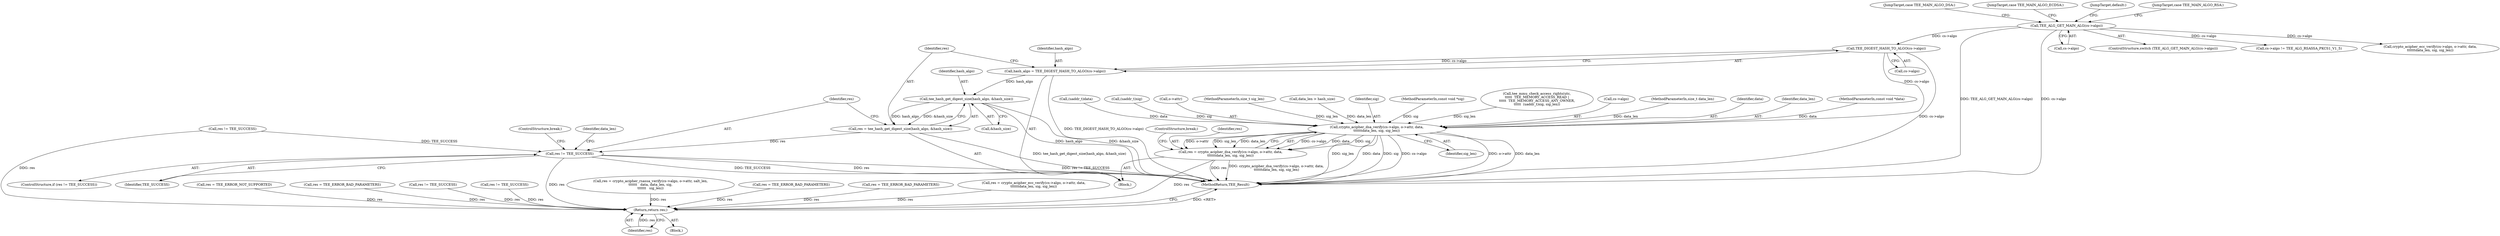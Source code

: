 digraph "0_optee_os_70697bf3c5dc3d201341b01a1a8e5bc6d2fb48f8_0@pointer" {
"1000325" [label="(Call,TEE_DIGEST_HASH_TO_ALGO(cs->algo))"];
"1000262" [label="(Call,TEE_ALG_GET_MAIN_ALG(cs->algo))"];
"1000323" [label="(Call,hash_algo = TEE_DIGEST_HASH_TO_ALGO(cs->algo))"];
"1000331" [label="(Call,tee_hash_get_digest_size(hash_algo, &hash_size))"];
"1000329" [label="(Call,res = tee_hash_get_digest_size(hash_algo, &hash_size))"];
"1000336" [label="(Call,res != TEE_SUCCESS)"];
"1000385" [label="(Return,return res;)"];
"1000351" [label="(Call,crypto_acipher_dsa_verify(cs->algo, o->attr, data,\n\t\t\t\t\t\tdata_len, sig, sig_len))"];
"1000349" [label="(Call,res = crypto_acipher_dsa_verify(cs->algo, o->attr, data,\n\t\t\t\t\t\tdata_len, sig, sig_len))"];
"1000379" [label="(Call,res = TEE_ERROR_NOT_SUPPORTED)"];
"1000345" [label="(Call,res = TEE_ERROR_BAD_PARAMETERS)"];
"1000322" [label="(JumpTarget,case TEE_MAIN_ALGO_DSA:)"];
"1000342" [label="(Identifier,data_len)"];
"1000349" [label="(Call,res = crypto_acipher_dsa_verify(cs->algo, o->attr, data,\n\t\t\t\t\t\tdata_len, sig, sig_len))"];
"1000228" [label="(Call,res != TEE_SUCCESS)"];
"1000330" [label="(Identifier,res)"];
"1000360" [label="(Identifier,sig)"];
"1000288" [label="(Call,res != TEE_SUCCESS)"];
"1000107" [label="(MethodParameterIn,const void *sig)"];
"1000329" [label="(Call,res = tee_hash_get_digest_size(hash_algo, &hash_size))"];
"1000183" [label="(Call,tee_mmu_check_access_rights(utc,\n\t\t\t\t\t  TEE_MEMORY_ACCESS_READ |\n\t\t\t\t\t  TEE_MEMORY_ACCESS_ANY_OWNER,\n\t\t\t\t\t  (uaddr_t)sig, sig_len))"];
"1000363" [label="(JumpTarget,case TEE_MAIN_ALGO_ECDSA:)"];
"1000352" [label="(Call,cs->algo)"];
"1000326" [label="(Call,cs->algo)"];
"1000336" [label="(Call,res != TEE_SUCCESS)"];
"1000335" [label="(ControlStructure,if (res != TEE_SUCCESS))"];
"1000106" [label="(MethodParameterIn,size_t data_len)"];
"1000358" [label="(Identifier,data)"];
"1000359" [label="(Identifier,data_len)"];
"1000105" [label="(MethodParameterIn,const void *data)"];
"1000324" [label="(Identifier,hash_algo)"];
"1000171" [label="(Call,(uaddr_t)data)"];
"1000266" [label="(Block,)"];
"1000351" [label="(Call,crypto_acipher_dsa_verify(cs->algo, o->attr, data,\n\t\t\t\t\t\tdata_len, sig, sig_len))"];
"1000325" [label="(Call,TEE_DIGEST_HASH_TO_ALGO(cs->algo))"];
"1000242" [label="(Call,res != TEE_SUCCESS)"];
"1000378" [label="(JumpTarget,default:)"];
"1000263" [label="(Call,cs->algo)"];
"1000386" [label="(Identifier,res)"];
"1000323" [label="(Call,hash_algo = TEE_DIGEST_HASH_TO_ALGO(cs->algo))"];
"1000261" [label="(ControlStructure,switch (TEE_ALG_GET_MAIN_ALG(cs->algo)))"];
"1000269" [label="(Call,cs->algo != TEE_ALG_RSASSA_PKCS1_V1_5)"];
"1000188" [label="(Call,(uaddr_t)sig)"];
"1000355" [label="(Call,o->attr)"];
"1000307" [label="(Call,res = crypto_acipher_rsassa_verify(cs->algo, o->attr, salt_len,\n\t\t\t\t\t\t   data, data_len, sig,\n\t\t\t\t\t\t   sig_len))"];
"1000337" [label="(Identifier,res)"];
"1000262" [label="(Call,TEE_ALG_GET_MAIN_ALG(cs->algo))"];
"1000362" [label="(ControlStructure,break;)"];
"1000267" [label="(JumpTarget,case TEE_MAIN_ALGO_RSA:)"];
"1000338" [label="(Identifier,TEE_SUCCESS)"];
"1000109" [label="(Block,)"];
"1000108" [label="(MethodParameterIn,size_t sig_len)"];
"1000361" [label="(Identifier,sig_len)"];
"1000387" [label="(MethodReturn,TEE_Result)"];
"1000297" [label="(Call,res = TEE_ERROR_BAD_PARAMETERS)"];
"1000350" [label="(Identifier,res)"];
"1000366" [label="(Call,crypto_acipher_ecc_verify(cs->algo, o->attr, data,\n\t\t\t\t\t\tdata_len, sig, sig_len))"];
"1000257" [label="(Call,res = TEE_ERROR_BAD_PARAMETERS)"];
"1000341" [label="(Call,data_len > hash_size)"];
"1000385" [label="(Return,return res;)"];
"1000339" [label="(ControlStructure,break;)"];
"1000331" [label="(Call,tee_hash_get_digest_size(hash_algo, &hash_size))"];
"1000332" [label="(Identifier,hash_algo)"];
"1000333" [label="(Call,&hash_size)"];
"1000364" [label="(Call,res = crypto_acipher_ecc_verify(cs->algo, o->attr, data,\n\t\t\t\t\t\tdata_len, sig, sig_len))"];
"1000325" -> "1000323"  [label="AST: "];
"1000325" -> "1000326"  [label="CFG: "];
"1000326" -> "1000325"  [label="AST: "];
"1000323" -> "1000325"  [label="CFG: "];
"1000325" -> "1000387"  [label="DDG: cs->algo"];
"1000325" -> "1000323"  [label="DDG: cs->algo"];
"1000262" -> "1000325"  [label="DDG: cs->algo"];
"1000325" -> "1000351"  [label="DDG: cs->algo"];
"1000262" -> "1000261"  [label="AST: "];
"1000262" -> "1000263"  [label="CFG: "];
"1000263" -> "1000262"  [label="AST: "];
"1000267" -> "1000262"  [label="CFG: "];
"1000322" -> "1000262"  [label="CFG: "];
"1000363" -> "1000262"  [label="CFG: "];
"1000378" -> "1000262"  [label="CFG: "];
"1000262" -> "1000387"  [label="DDG: cs->algo"];
"1000262" -> "1000387"  [label="DDG: TEE_ALG_GET_MAIN_ALG(cs->algo)"];
"1000262" -> "1000269"  [label="DDG: cs->algo"];
"1000262" -> "1000366"  [label="DDG: cs->algo"];
"1000323" -> "1000266"  [label="AST: "];
"1000324" -> "1000323"  [label="AST: "];
"1000330" -> "1000323"  [label="CFG: "];
"1000323" -> "1000387"  [label="DDG: TEE_DIGEST_HASH_TO_ALGO(cs->algo)"];
"1000323" -> "1000331"  [label="DDG: hash_algo"];
"1000331" -> "1000329"  [label="AST: "];
"1000331" -> "1000333"  [label="CFG: "];
"1000332" -> "1000331"  [label="AST: "];
"1000333" -> "1000331"  [label="AST: "];
"1000329" -> "1000331"  [label="CFG: "];
"1000331" -> "1000387"  [label="DDG: &hash_size"];
"1000331" -> "1000387"  [label="DDG: hash_algo"];
"1000331" -> "1000329"  [label="DDG: hash_algo"];
"1000331" -> "1000329"  [label="DDG: &hash_size"];
"1000329" -> "1000266"  [label="AST: "];
"1000330" -> "1000329"  [label="AST: "];
"1000337" -> "1000329"  [label="CFG: "];
"1000329" -> "1000387"  [label="DDG: tee_hash_get_digest_size(hash_algo, &hash_size)"];
"1000329" -> "1000336"  [label="DDG: res"];
"1000336" -> "1000335"  [label="AST: "];
"1000336" -> "1000338"  [label="CFG: "];
"1000337" -> "1000336"  [label="AST: "];
"1000338" -> "1000336"  [label="AST: "];
"1000339" -> "1000336"  [label="CFG: "];
"1000342" -> "1000336"  [label="CFG: "];
"1000336" -> "1000387"  [label="DDG: res != TEE_SUCCESS"];
"1000336" -> "1000387"  [label="DDG: TEE_SUCCESS"];
"1000336" -> "1000387"  [label="DDG: res"];
"1000242" -> "1000336"  [label="DDG: TEE_SUCCESS"];
"1000336" -> "1000385"  [label="DDG: res"];
"1000385" -> "1000109"  [label="AST: "];
"1000385" -> "1000386"  [label="CFG: "];
"1000386" -> "1000385"  [label="AST: "];
"1000387" -> "1000385"  [label="CFG: "];
"1000385" -> "1000387"  [label="DDG: <RET>"];
"1000386" -> "1000385"  [label="DDG: res"];
"1000364" -> "1000385"  [label="DDG: res"];
"1000297" -> "1000385"  [label="DDG: res"];
"1000257" -> "1000385"  [label="DDG: res"];
"1000349" -> "1000385"  [label="DDG: res"];
"1000345" -> "1000385"  [label="DDG: res"];
"1000307" -> "1000385"  [label="DDG: res"];
"1000242" -> "1000385"  [label="DDG: res"];
"1000228" -> "1000385"  [label="DDG: res"];
"1000379" -> "1000385"  [label="DDG: res"];
"1000288" -> "1000385"  [label="DDG: res"];
"1000351" -> "1000349"  [label="AST: "];
"1000351" -> "1000361"  [label="CFG: "];
"1000352" -> "1000351"  [label="AST: "];
"1000355" -> "1000351"  [label="AST: "];
"1000358" -> "1000351"  [label="AST: "];
"1000359" -> "1000351"  [label="AST: "];
"1000360" -> "1000351"  [label="AST: "];
"1000361" -> "1000351"  [label="AST: "];
"1000349" -> "1000351"  [label="CFG: "];
"1000351" -> "1000387"  [label="DDG: sig_len"];
"1000351" -> "1000387"  [label="DDG: data"];
"1000351" -> "1000387"  [label="DDG: sig"];
"1000351" -> "1000387"  [label="DDG: cs->algo"];
"1000351" -> "1000387"  [label="DDG: o->attr"];
"1000351" -> "1000387"  [label="DDG: data_len"];
"1000351" -> "1000349"  [label="DDG: cs->algo"];
"1000351" -> "1000349"  [label="DDG: data"];
"1000351" -> "1000349"  [label="DDG: sig"];
"1000351" -> "1000349"  [label="DDG: o->attr"];
"1000351" -> "1000349"  [label="DDG: sig_len"];
"1000351" -> "1000349"  [label="DDG: data_len"];
"1000171" -> "1000351"  [label="DDG: data"];
"1000105" -> "1000351"  [label="DDG: data"];
"1000341" -> "1000351"  [label="DDG: data_len"];
"1000106" -> "1000351"  [label="DDG: data_len"];
"1000188" -> "1000351"  [label="DDG: sig"];
"1000107" -> "1000351"  [label="DDG: sig"];
"1000183" -> "1000351"  [label="DDG: sig_len"];
"1000108" -> "1000351"  [label="DDG: sig_len"];
"1000349" -> "1000266"  [label="AST: "];
"1000350" -> "1000349"  [label="AST: "];
"1000362" -> "1000349"  [label="CFG: "];
"1000349" -> "1000387"  [label="DDG: crypto_acipher_dsa_verify(cs->algo, o->attr, data,\n\t\t\t\t\t\tdata_len, sig, sig_len)"];
"1000349" -> "1000387"  [label="DDG: res"];
}
